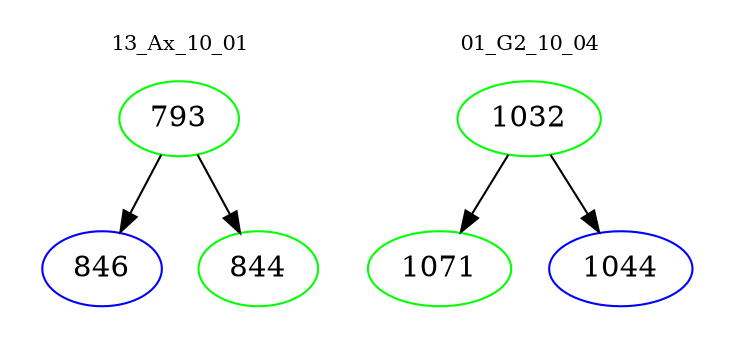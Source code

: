 digraph{
subgraph cluster_0 {
color = white
label = "13_Ax_10_01";
fontsize=10;
T0_793 [label="793", color="green"]
T0_793 -> T0_846 [color="black"]
T0_846 [label="846", color="blue"]
T0_793 -> T0_844 [color="black"]
T0_844 [label="844", color="green"]
}
subgraph cluster_1 {
color = white
label = "01_G2_10_04";
fontsize=10;
T1_1032 [label="1032", color="green"]
T1_1032 -> T1_1071 [color="black"]
T1_1071 [label="1071", color="green"]
T1_1032 -> T1_1044 [color="black"]
T1_1044 [label="1044", color="blue"]
}
}
